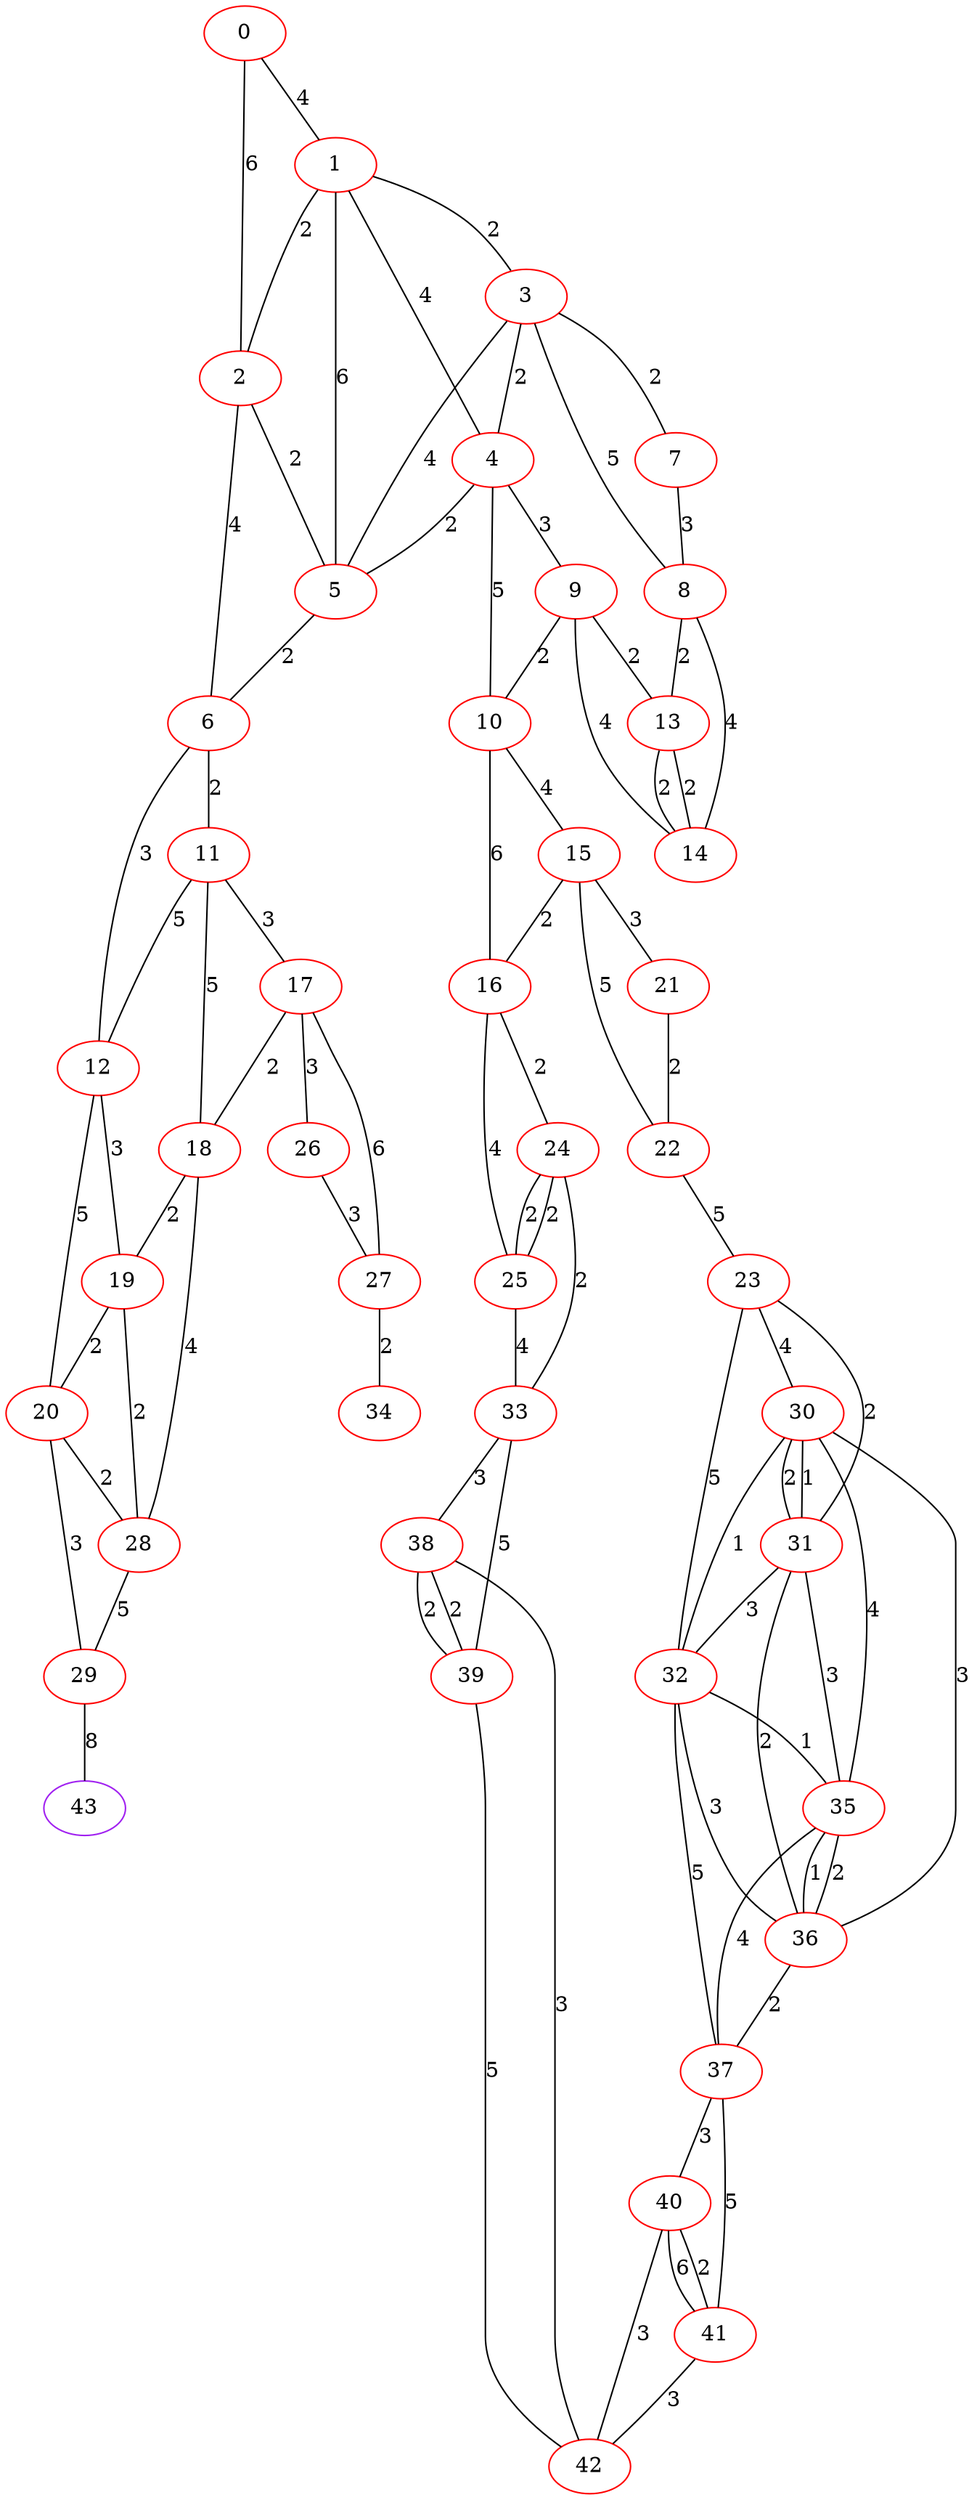 graph "" {
0 [color=red, weight=1];
1 [color=red, weight=1];
2 [color=red, weight=1];
3 [color=red, weight=1];
4 [color=red, weight=1];
5 [color=red, weight=1];
6 [color=red, weight=1];
7 [color=red, weight=1];
8 [color=red, weight=1];
9 [color=red, weight=1];
10 [color=red, weight=1];
11 [color=red, weight=1];
12 [color=red, weight=1];
13 [color=red, weight=1];
14 [color=red, weight=1];
15 [color=red, weight=1];
16 [color=red, weight=1];
17 [color=red, weight=1];
18 [color=red, weight=1];
19 [color=red, weight=1];
20 [color=red, weight=1];
21 [color=red, weight=1];
22 [color=red, weight=1];
23 [color=red, weight=1];
24 [color=red, weight=1];
25 [color=red, weight=1];
26 [color=red, weight=1];
27 [color=red, weight=1];
28 [color=red, weight=1];
29 [color=red, weight=1];
30 [color=red, weight=1];
31 [color=red, weight=1];
32 [color=red, weight=1];
33 [color=red, weight=1];
34 [color=red, weight=1];
35 [color=red, weight=1];
36 [color=red, weight=1];
37 [color=red, weight=1];
38 [color=red, weight=1];
39 [color=red, weight=1];
40 [color=red, weight=1];
41 [color=red, weight=1];
42 [color=red, weight=1];
43 [color=purple, weight=4];
0 -- 1  [key=0, label=4];
0 -- 2  [key=0, label=6];
1 -- 2  [key=0, label=2];
1 -- 3  [key=0, label=2];
1 -- 4  [key=0, label=4];
1 -- 5  [key=0, label=6];
2 -- 5  [key=0, label=2];
2 -- 6  [key=0, label=4];
3 -- 8  [key=0, label=5];
3 -- 4  [key=0, label=2];
3 -- 5  [key=0, label=4];
3 -- 7  [key=0, label=2];
4 -- 10  [key=0, label=5];
4 -- 5  [key=0, label=2];
4 -- 9  [key=0, label=3];
5 -- 6  [key=0, label=2];
6 -- 11  [key=0, label=2];
6 -- 12  [key=0, label=3];
7 -- 8  [key=0, label=3];
8 -- 13  [key=0, label=2];
8 -- 14  [key=0, label=4];
9 -- 10  [key=0, label=2];
9 -- 13  [key=0, label=2];
9 -- 14  [key=0, label=4];
10 -- 16  [key=0, label=6];
10 -- 15  [key=0, label=4];
11 -- 17  [key=0, label=3];
11 -- 18  [key=0, label=5];
11 -- 12  [key=0, label=5];
12 -- 19  [key=0, label=3];
12 -- 20  [key=0, label=5];
13 -- 14  [key=0, label=2];
13 -- 14  [key=1, label=2];
15 -- 16  [key=0, label=2];
15 -- 21  [key=0, label=3];
15 -- 22  [key=0, label=5];
16 -- 24  [key=0, label=2];
16 -- 25  [key=0, label=4];
17 -- 26  [key=0, label=3];
17 -- 27  [key=0, label=6];
17 -- 18  [key=0, label=2];
18 -- 19  [key=0, label=2];
18 -- 28  [key=0, label=4];
19 -- 28  [key=0, label=2];
19 -- 20  [key=0, label=2];
20 -- 28  [key=0, label=2];
20 -- 29  [key=0, label=3];
21 -- 22  [key=0, label=2];
22 -- 23  [key=0, label=5];
23 -- 32  [key=0, label=5];
23 -- 30  [key=0, label=4];
23 -- 31  [key=0, label=2];
24 -- 25  [key=0, label=2];
24 -- 25  [key=1, label=2];
24 -- 33  [key=0, label=2];
25 -- 33  [key=0, label=4];
26 -- 27  [key=0, label=3];
27 -- 34  [key=0, label=2];
28 -- 29  [key=0, label=5];
29 -- 43  [key=0, label=8];
30 -- 32  [key=0, label=1];
30 -- 35  [key=0, label=4];
30 -- 36  [key=0, label=3];
30 -- 31  [key=0, label=1];
30 -- 31  [key=1, label=2];
31 -- 32  [key=0, label=3];
31 -- 35  [key=0, label=3];
31 -- 36  [key=0, label=2];
32 -- 35  [key=0, label=1];
32 -- 36  [key=0, label=3];
32 -- 37  [key=0, label=5];
33 -- 38  [key=0, label=3];
33 -- 39  [key=0, label=5];
35 -- 36  [key=0, label=2];
35 -- 36  [key=1, label=1];
35 -- 37  [key=0, label=4];
36 -- 37  [key=0, label=2];
37 -- 40  [key=0, label=3];
37 -- 41  [key=0, label=5];
38 -- 42  [key=0, label=3];
38 -- 39  [key=0, label=2];
38 -- 39  [key=1, label=2];
39 -- 42  [key=0, label=5];
40 -- 41  [key=0, label=6];
40 -- 41  [key=1, label=2];
40 -- 42  [key=0, label=3];
41 -- 42  [key=0, label=3];
}
